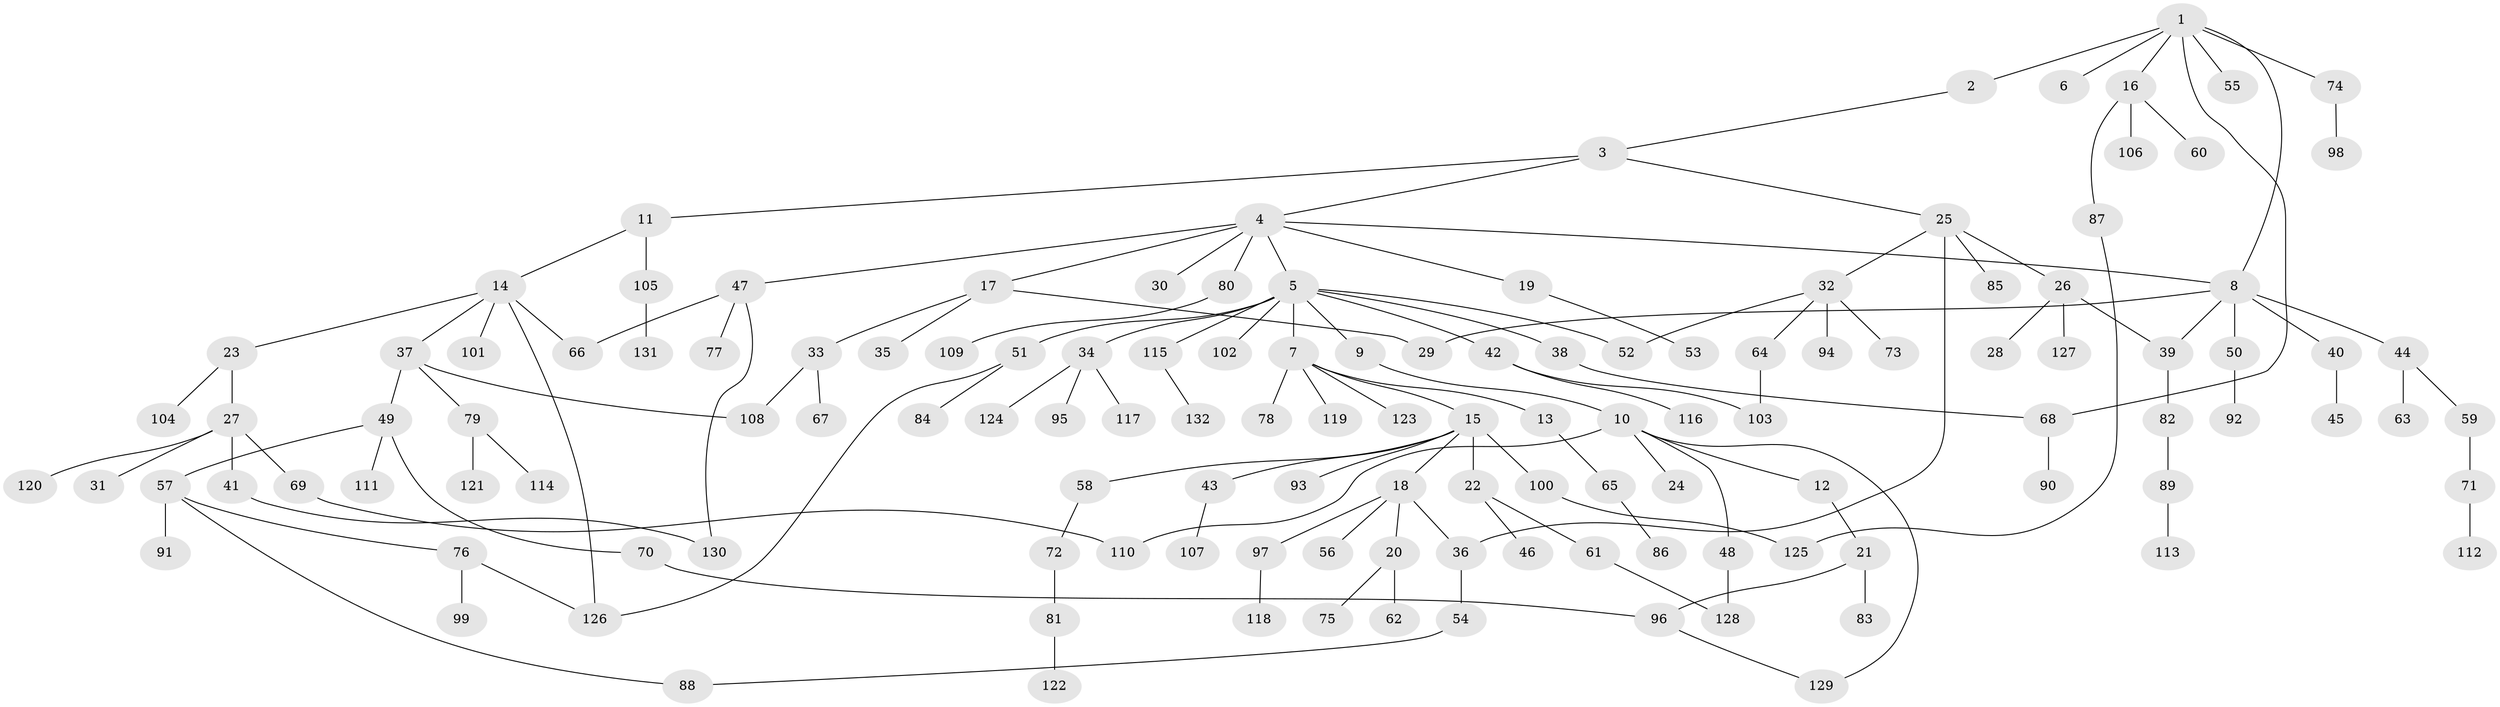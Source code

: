 // Generated by graph-tools (version 1.1) at 2025/42/03/09/25 04:42:04]
// undirected, 132 vertices, 149 edges
graph export_dot {
graph [start="1"]
  node [color=gray90,style=filled];
  1;
  2;
  3;
  4;
  5;
  6;
  7;
  8;
  9;
  10;
  11;
  12;
  13;
  14;
  15;
  16;
  17;
  18;
  19;
  20;
  21;
  22;
  23;
  24;
  25;
  26;
  27;
  28;
  29;
  30;
  31;
  32;
  33;
  34;
  35;
  36;
  37;
  38;
  39;
  40;
  41;
  42;
  43;
  44;
  45;
  46;
  47;
  48;
  49;
  50;
  51;
  52;
  53;
  54;
  55;
  56;
  57;
  58;
  59;
  60;
  61;
  62;
  63;
  64;
  65;
  66;
  67;
  68;
  69;
  70;
  71;
  72;
  73;
  74;
  75;
  76;
  77;
  78;
  79;
  80;
  81;
  82;
  83;
  84;
  85;
  86;
  87;
  88;
  89;
  90;
  91;
  92;
  93;
  94;
  95;
  96;
  97;
  98;
  99;
  100;
  101;
  102;
  103;
  104;
  105;
  106;
  107;
  108;
  109;
  110;
  111;
  112;
  113;
  114;
  115;
  116;
  117;
  118;
  119;
  120;
  121;
  122;
  123;
  124;
  125;
  126;
  127;
  128;
  129;
  130;
  131;
  132;
  1 -- 2;
  1 -- 6;
  1 -- 8;
  1 -- 16;
  1 -- 55;
  1 -- 74;
  1 -- 68;
  2 -- 3;
  3 -- 4;
  3 -- 11;
  3 -- 25;
  4 -- 5;
  4 -- 17;
  4 -- 19;
  4 -- 30;
  4 -- 47;
  4 -- 80;
  4 -- 8;
  5 -- 7;
  5 -- 9;
  5 -- 34;
  5 -- 38;
  5 -- 42;
  5 -- 51;
  5 -- 102;
  5 -- 115;
  5 -- 52;
  7 -- 13;
  7 -- 15;
  7 -- 78;
  7 -- 119;
  7 -- 123;
  8 -- 29;
  8 -- 40;
  8 -- 44;
  8 -- 50;
  8 -- 39;
  9 -- 10;
  10 -- 12;
  10 -- 24;
  10 -- 48;
  10 -- 110;
  10 -- 129;
  11 -- 14;
  11 -- 105;
  12 -- 21;
  13 -- 65;
  14 -- 23;
  14 -- 37;
  14 -- 66;
  14 -- 101;
  14 -- 126;
  15 -- 18;
  15 -- 22;
  15 -- 43;
  15 -- 58;
  15 -- 93;
  15 -- 100;
  16 -- 60;
  16 -- 87;
  16 -- 106;
  17 -- 33;
  17 -- 35;
  17 -- 29;
  18 -- 20;
  18 -- 56;
  18 -- 97;
  18 -- 36;
  19 -- 53;
  20 -- 62;
  20 -- 75;
  21 -- 83;
  21 -- 96;
  22 -- 46;
  22 -- 61;
  23 -- 27;
  23 -- 104;
  25 -- 26;
  25 -- 32;
  25 -- 36;
  25 -- 85;
  26 -- 28;
  26 -- 39;
  26 -- 127;
  27 -- 31;
  27 -- 41;
  27 -- 69;
  27 -- 120;
  32 -- 52;
  32 -- 64;
  32 -- 73;
  32 -- 94;
  33 -- 67;
  33 -- 108;
  34 -- 95;
  34 -- 117;
  34 -- 124;
  36 -- 54;
  37 -- 49;
  37 -- 79;
  37 -- 108;
  38 -- 68;
  39 -- 82;
  40 -- 45;
  41 -- 130;
  42 -- 103;
  42 -- 116;
  43 -- 107;
  44 -- 59;
  44 -- 63;
  47 -- 77;
  47 -- 130;
  47 -- 66;
  48 -- 128;
  49 -- 57;
  49 -- 70;
  49 -- 111;
  50 -- 92;
  51 -- 84;
  51 -- 126;
  54 -- 88;
  57 -- 76;
  57 -- 91;
  57 -- 88;
  58 -- 72;
  59 -- 71;
  61 -- 128;
  64 -- 103;
  65 -- 86;
  68 -- 90;
  69 -- 110;
  70 -- 96;
  71 -- 112;
  72 -- 81;
  74 -- 98;
  76 -- 99;
  76 -- 126;
  79 -- 114;
  79 -- 121;
  80 -- 109;
  81 -- 122;
  82 -- 89;
  87 -- 125;
  89 -- 113;
  96 -- 129;
  97 -- 118;
  100 -- 125;
  105 -- 131;
  115 -- 132;
}
